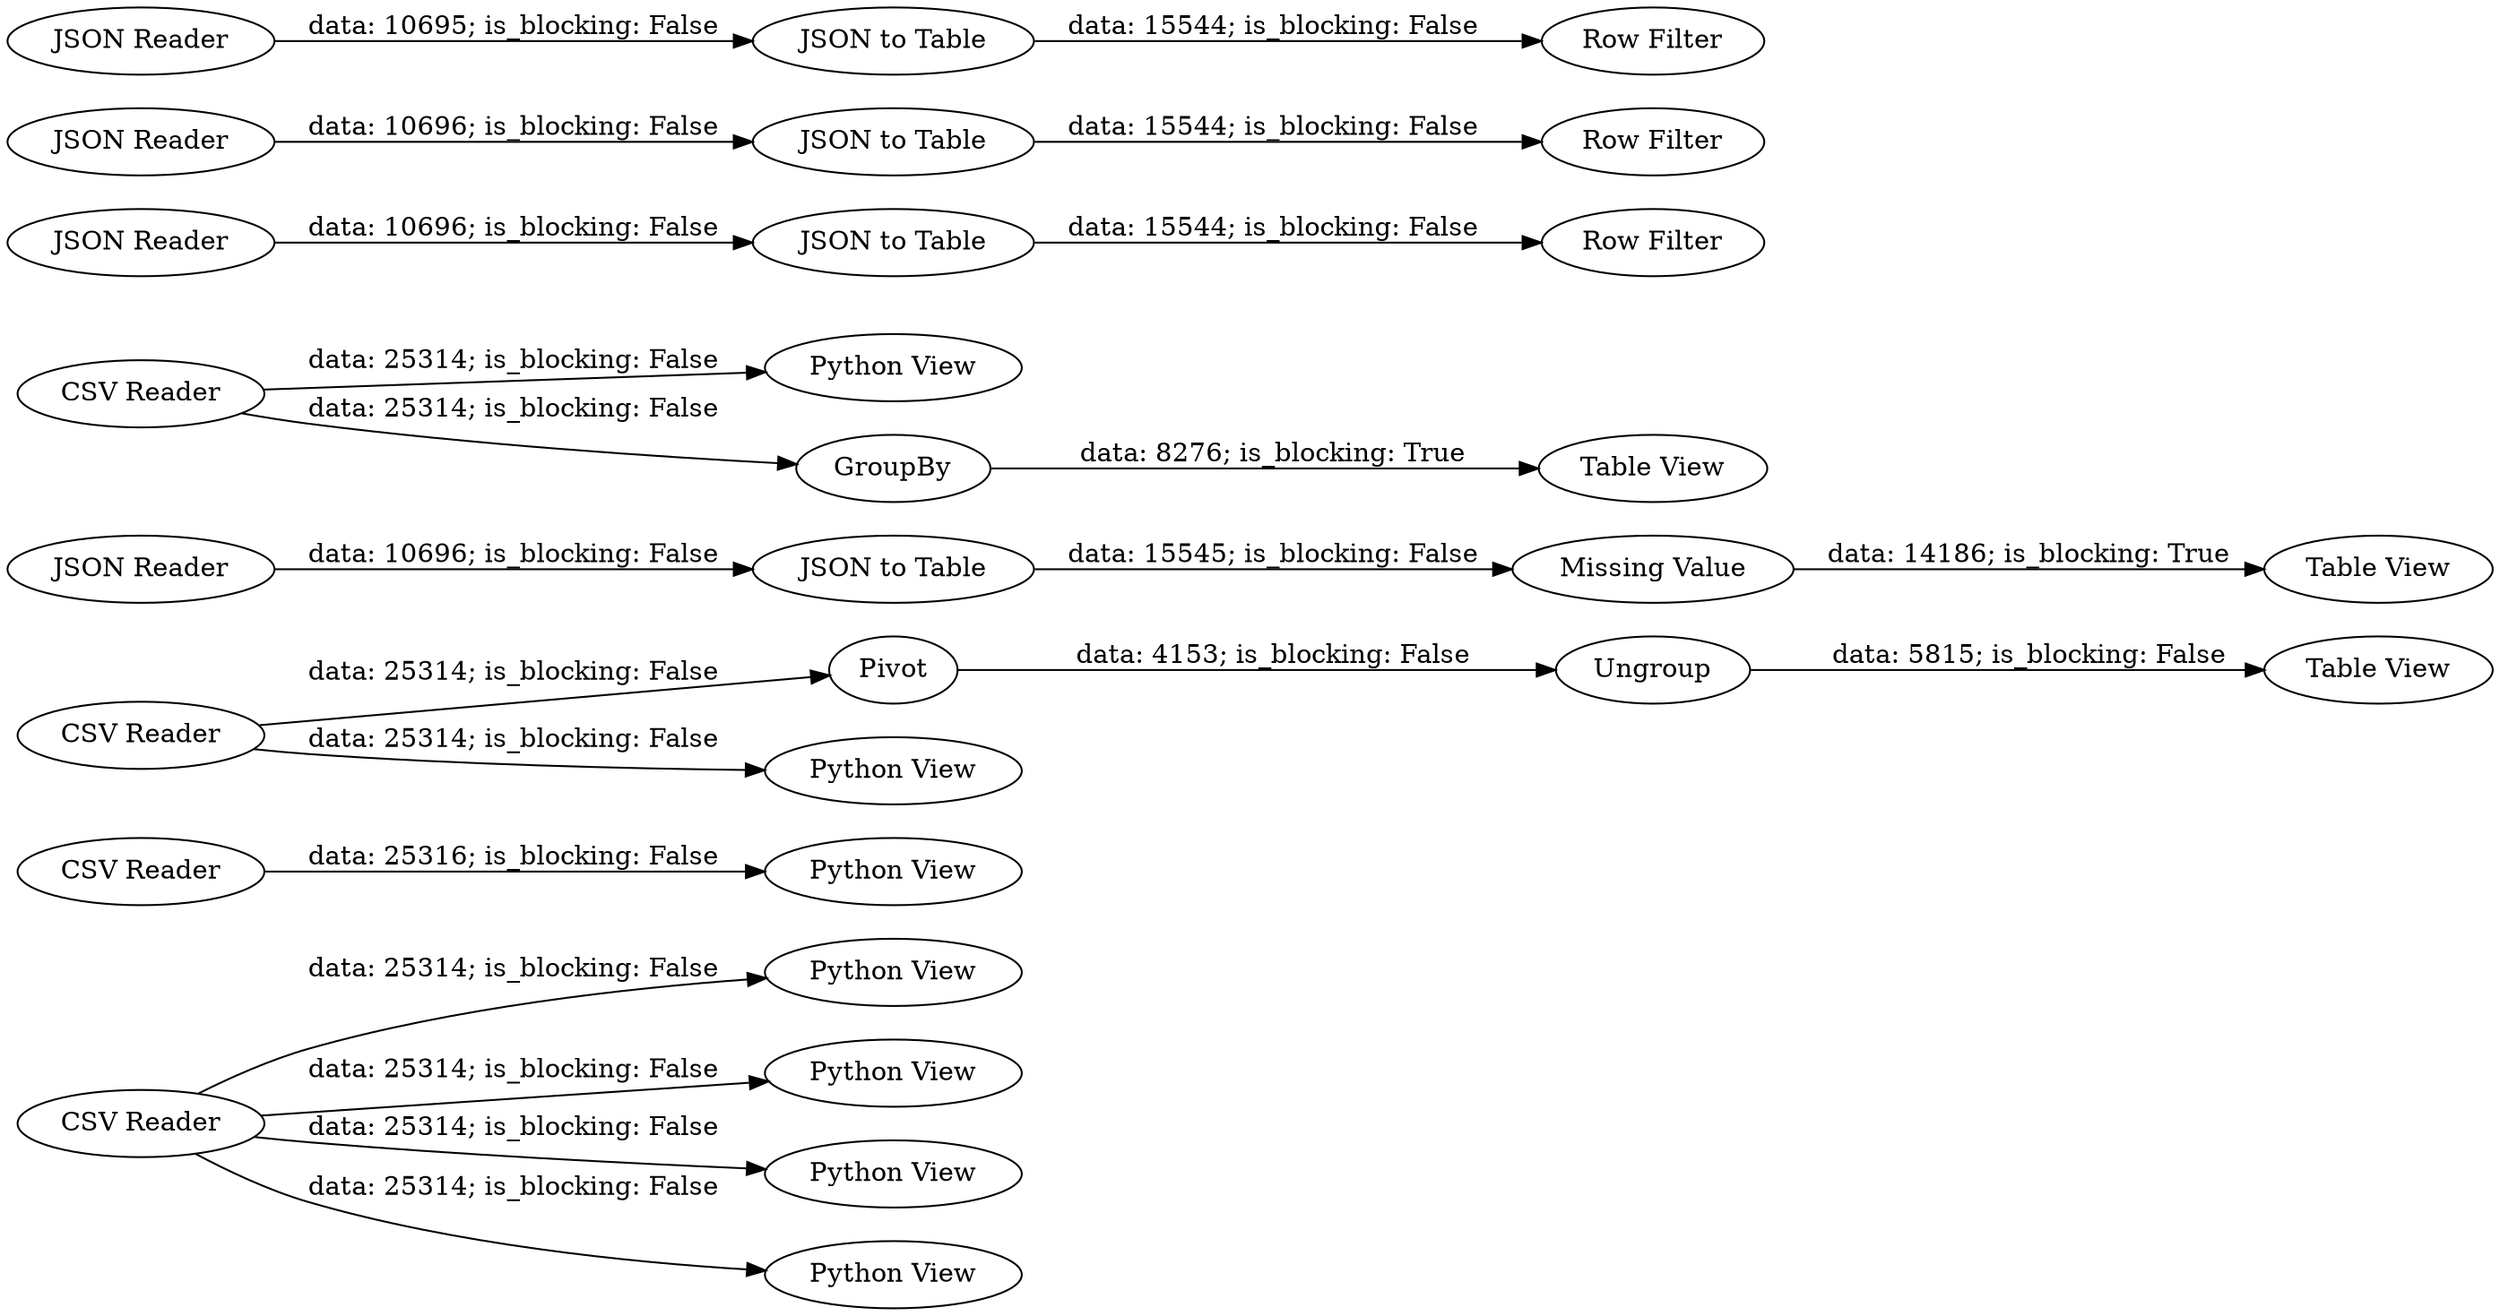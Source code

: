 digraph {
	"5828220376457854364_7" [label="Python View"]
	"5828220376457854364_15" [label="CSV Reader"]
	"5828220376457854364_23" [label="Python View"]
	"5828220376457854364_29" [label=Pivot]
	"5828220376457854364_28" [label="Table View"]
	"5828220376457854364_16" [label="Python View"]
	"5828220376457854364_5" [label="Python View"]
	"5828220376457854364_36" [label="Missing Value"]
	"5828220376457854364_19" [label="CSV Reader"]
	"5828220376457854364_6" [label="CSV Reader"]
	"5828220376457854364_17" [label="CSV Reader"]
	"5828220376457854364_20" [label="Python View"]
	"5828220376457854364_14" [label="Python View"]
	"5828220376457854364_38" [label="JSON to Table"]
	"5828220376457854364_47" [label="JSON Reader"]
	"5828220376457854364_42" [label="Row Filter"]
	"5828220376457854364_41" [label="JSON to Table"]
	"5828220376457854364_48" [label="JSON to Table"]
	"5828220376457854364_18" [label="Python View"]
	"5828220376457854364_30" [label=Ungroup]
	"5828220376457854364_27" [label="Table View"]
	"5828220376457854364_46" [label="Row Filter"]
	"5828220376457854364_22" [label=GroupBy]
	"5828220376457854364_43" [label="JSON Reader"]
	"5828220376457854364_39" [label="Table View"]
	"5828220376457854364_44" [label="JSON to Table"]
	"5828220376457854364_37" [label="JSON Reader"]
	"5828220376457854364_45" [label="Row Filter"]
	"5828220376457854364_40" [label="JSON Reader"]
	"5828220376457854364_22" -> "5828220376457854364_27" [label="data: 8276; is_blocking: True"]
	"5828220376457854364_48" -> "5828220376457854364_46" [label="data: 15544; is_blocking: False"]
	"5828220376457854364_43" -> "5828220376457854364_44" [label="data: 10695; is_blocking: False"]
	"5828220376457854364_19" -> "5828220376457854364_29" [label="data: 25314; is_blocking: False"]
	"5828220376457854364_47" -> "5828220376457854364_48" [label="data: 10696; is_blocking: False"]
	"5828220376457854364_37" -> "5828220376457854364_38" [label="data: 10696; is_blocking: False"]
	"5828220376457854364_6" -> "5828220376457854364_16" [label="data: 25314; is_blocking: False"]
	"5828220376457854364_17" -> "5828220376457854364_22" [label="data: 25314; is_blocking: False"]
	"5828220376457854364_19" -> "5828220376457854364_20" [label="data: 25314; is_blocking: False"]
	"5828220376457854364_40" -> "5828220376457854364_41" [label="data: 10696; is_blocking: False"]
	"5828220376457854364_15" -> "5828220376457854364_14" [label="data: 25316; is_blocking: False"]
	"5828220376457854364_30" -> "5828220376457854364_28" [label="data: 5815; is_blocking: False"]
	"5828220376457854364_17" -> "5828220376457854364_18" [label="data: 25314; is_blocking: False"]
	"5828220376457854364_6" -> "5828220376457854364_23" [label="data: 25314; is_blocking: False"]
	"5828220376457854364_29" -> "5828220376457854364_30" [label="data: 4153; is_blocking: False"]
	"5828220376457854364_36" -> "5828220376457854364_39" [label="data: 14186; is_blocking: True"]
	"5828220376457854364_41" -> "5828220376457854364_42" [label="data: 15544; is_blocking: False"]
	"5828220376457854364_38" -> "5828220376457854364_36" [label="data: 15545; is_blocking: False"]
	"5828220376457854364_6" -> "5828220376457854364_5" [label="data: 25314; is_blocking: False"]
	"5828220376457854364_6" -> "5828220376457854364_7" [label="data: 25314; is_blocking: False"]
	"5828220376457854364_44" -> "5828220376457854364_45" [label="data: 15544; is_blocking: False"]
	rankdir=LR
}
